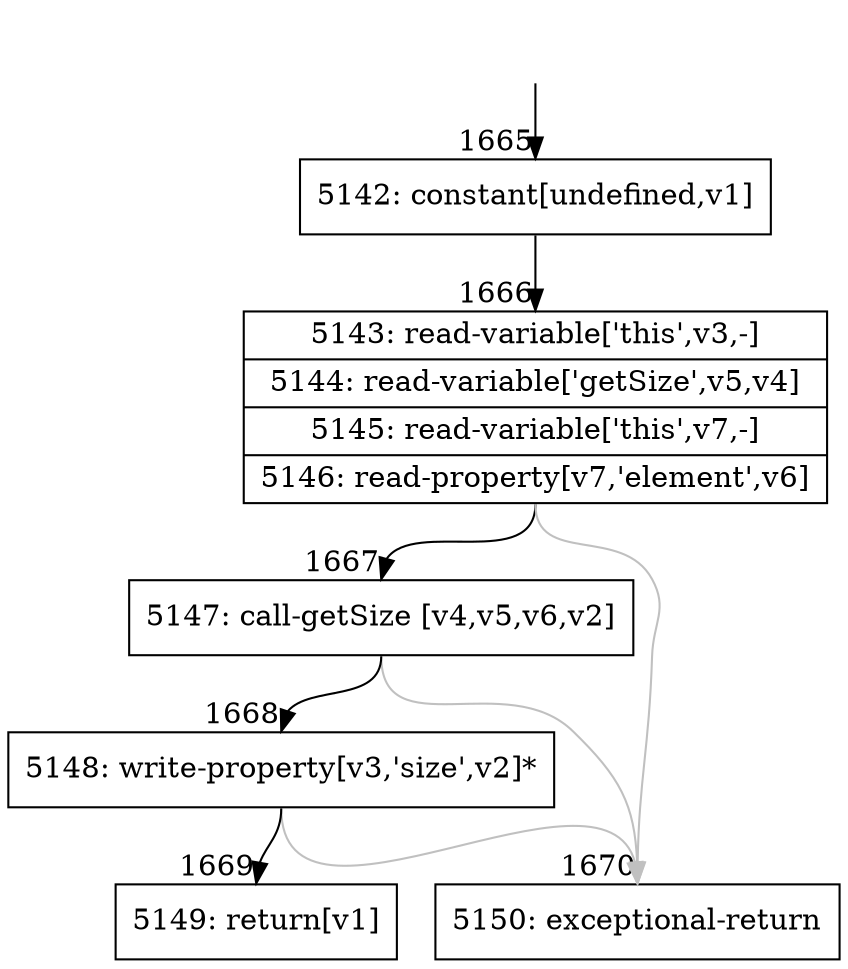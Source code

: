 digraph {
rankdir="TD"
BB_entry151[shape=none,label=""];
BB_entry151 -> BB1665 [tailport=s, headport=n, headlabel="    1665"]
BB1665 [shape=record label="{5142: constant[undefined,v1]}" ] 
BB1665 -> BB1666 [tailport=s, headport=n, headlabel="      1666"]
BB1666 [shape=record label="{5143: read-variable['this',v3,-]|5144: read-variable['getSize',v5,v4]|5145: read-variable['this',v7,-]|5146: read-property[v7,'element',v6]}" ] 
BB1666 -> BB1667 [tailport=s, headport=n, headlabel="      1667"]
BB1666 -> BB1670 [tailport=s, headport=n, color=gray, headlabel="      1670"]
BB1667 [shape=record label="{5147: call-getSize [v4,v5,v6,v2]}" ] 
BB1667 -> BB1668 [tailport=s, headport=n, headlabel="      1668"]
BB1667 -> BB1670 [tailport=s, headport=n, color=gray]
BB1668 [shape=record label="{5148: write-property[v3,'size',v2]*}" ] 
BB1668 -> BB1669 [tailport=s, headport=n, headlabel="      1669"]
BB1668 -> BB1670 [tailport=s, headport=n, color=gray]
BB1669 [shape=record label="{5149: return[v1]}" ] 
BB1670 [shape=record label="{5150: exceptional-return}" ] 
//#$~ 2291
}
